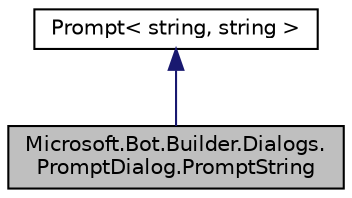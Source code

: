 digraph "Microsoft.Bot.Builder.Dialogs.PromptDialog.PromptString"
{
  edge [fontname="Helvetica",fontsize="10",labelfontname="Helvetica",labelfontsize="10"];
  node [fontname="Helvetica",fontsize="10",shape=record];
  Node1 [label="Microsoft.Bot.Builder.Dialogs.\lPromptDialog.PromptString",height=0.2,width=0.4,color="black", fillcolor="grey75", style="filled", fontcolor="black"];
  Node2 -> Node1 [dir="back",color="midnightblue",fontsize="10",style="solid",fontname="Helvetica"];
  Node2 [label="Prompt\< string, string \>",height=0.2,width=0.4,color="black", fillcolor="white", style="filled",URL="$d7/d1c/class_microsoft_1_1_bot_1_1_builder_1_1_dialogs_1_1_internals_1_1_prompt.html"];
}
